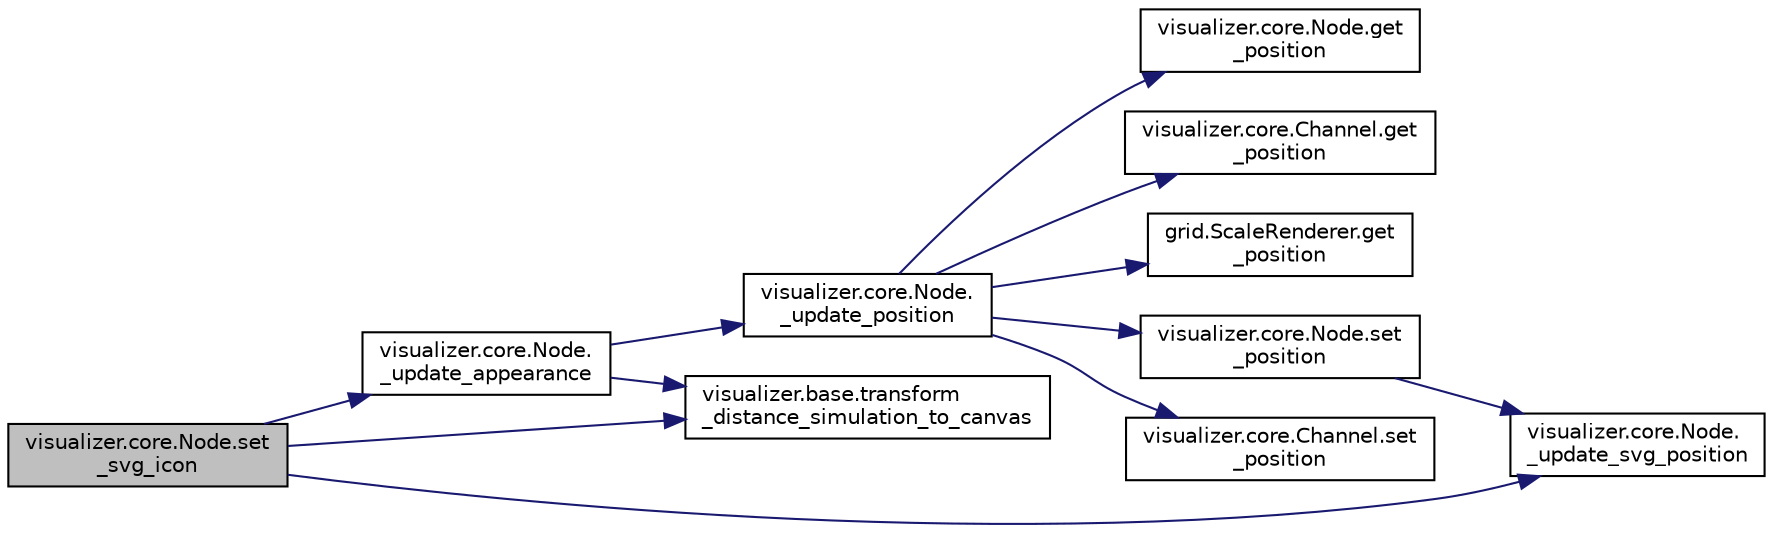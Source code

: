 digraph "visualizer.core.Node.set_svg_icon"
{
 // LATEX_PDF_SIZE
  edge [fontname="Helvetica",fontsize="10",labelfontname="Helvetica",labelfontsize="10"];
  node [fontname="Helvetica",fontsize="10",shape=record];
  rankdir="LR";
  Node1 [label="visualizer.core.Node.set\l_svg_icon",height=0.2,width=0.4,color="black", fillcolor="grey75", style="filled", fontcolor="black",tooltip="Set a background SVG icon for the node."];
  Node1 -> Node2 [color="midnightblue",fontsize="10",style="solid",fontname="Helvetica"];
  Node2 [label="visualizer.core.Node.\l_update_appearance",height=0.2,width=0.4,color="black", fillcolor="white", style="filled",URL="$classvisualizer_1_1core_1_1_node.html#ae5b37840dd64cdf83640f3e4e0ac7f09",tooltip="Update the node aspect to reflect the selected/highlighted state."];
  Node2 -> Node3 [color="midnightblue",fontsize="10",style="solid",fontname="Helvetica"];
  Node3 [label="visualizer.core.Node.\l_update_position",height=0.2,width=0.4,color="black", fillcolor="white", style="filled",URL="$classvisualizer_1_1core_1_1_node.html#ac783a9a6e8c4799d2b38cf5cc5ce71f3",tooltip="Update position function."];
  Node3 -> Node4 [color="midnightblue",fontsize="10",style="solid",fontname="Helvetica"];
  Node4 [label="visualizer.core.Node.get\l_position",height=0.2,width=0.4,color="black", fillcolor="white", style="filled",URL="$classvisualizer_1_1core_1_1_node.html#a3282926af9cc338df801ba1789019e8e",tooltip="Get position function."];
  Node3 -> Node5 [color="midnightblue",fontsize="10",style="solid",fontname="Helvetica"];
  Node5 [label="visualizer.core.Channel.get\l_position",height=0.2,width=0.4,color="black", fillcolor="white", style="filled",URL="$classvisualizer_1_1core_1_1_channel.html#ae1cc74b9c19233d89a9b6479324b0e65",tooltip="Initializer function."];
  Node3 -> Node6 [color="midnightblue",fontsize="10",style="solid",fontname="Helvetica"];
  Node6 [label="grid.ScaleRenderer.get\l_position",height=0.2,width=0.4,color="black", fillcolor="white", style="filled",URL="$classgrid_1_1_scale_renderer.html#a5bf2d7915195661ec85ff4fdf11b0e67",tooltip="Get Position."];
  Node3 -> Node7 [color="midnightblue",fontsize="10",style="solid",fontname="Helvetica"];
  Node7 [label="visualizer.core.Node.set\l_position",height=0.2,width=0.4,color="black", fillcolor="white", style="filled",URL="$classvisualizer_1_1core_1_1_node.html#ad5ef274a1963d3c93b6ec75515efd8ae",tooltip="Set position function."];
  Node7 -> Node8 [color="midnightblue",fontsize="10",style="solid",fontname="Helvetica"];
  Node8 [label="visualizer.core.Node.\l_update_svg_position",height=0.2,width=0.4,color="black", fillcolor="white", style="filled",URL="$classvisualizer_1_1core_1_1_node.html#a8ff483c6fb127e0fabe4c1175a955bb8",tooltip="Update svg position."];
  Node3 -> Node9 [color="midnightblue",fontsize="10",style="solid",fontname="Helvetica"];
  Node9 [label="visualizer.core.Channel.set\l_position",height=0.2,width=0.4,color="black", fillcolor="white", style="filled",URL="$classvisualizer_1_1core_1_1_channel.html#a1c867aded25c8b525413da8b645da0fb",tooltip="Initializer function."];
  Node2 -> Node10 [color="midnightblue",fontsize="10",style="solid",fontname="Helvetica"];
  Node10 [label="visualizer.base.transform\l_distance_simulation_to_canvas",height=0.2,width=0.4,color="black", fillcolor="white", style="filled",URL="$namespacevisualizer_1_1base.html#a653f2b3d1bace2cc520f4e286e86dbb9",tooltip=" "];
  Node1 -> Node8 [color="midnightblue",fontsize="10",style="solid",fontname="Helvetica"];
  Node1 -> Node10 [color="midnightblue",fontsize="10",style="solid",fontname="Helvetica"];
}
